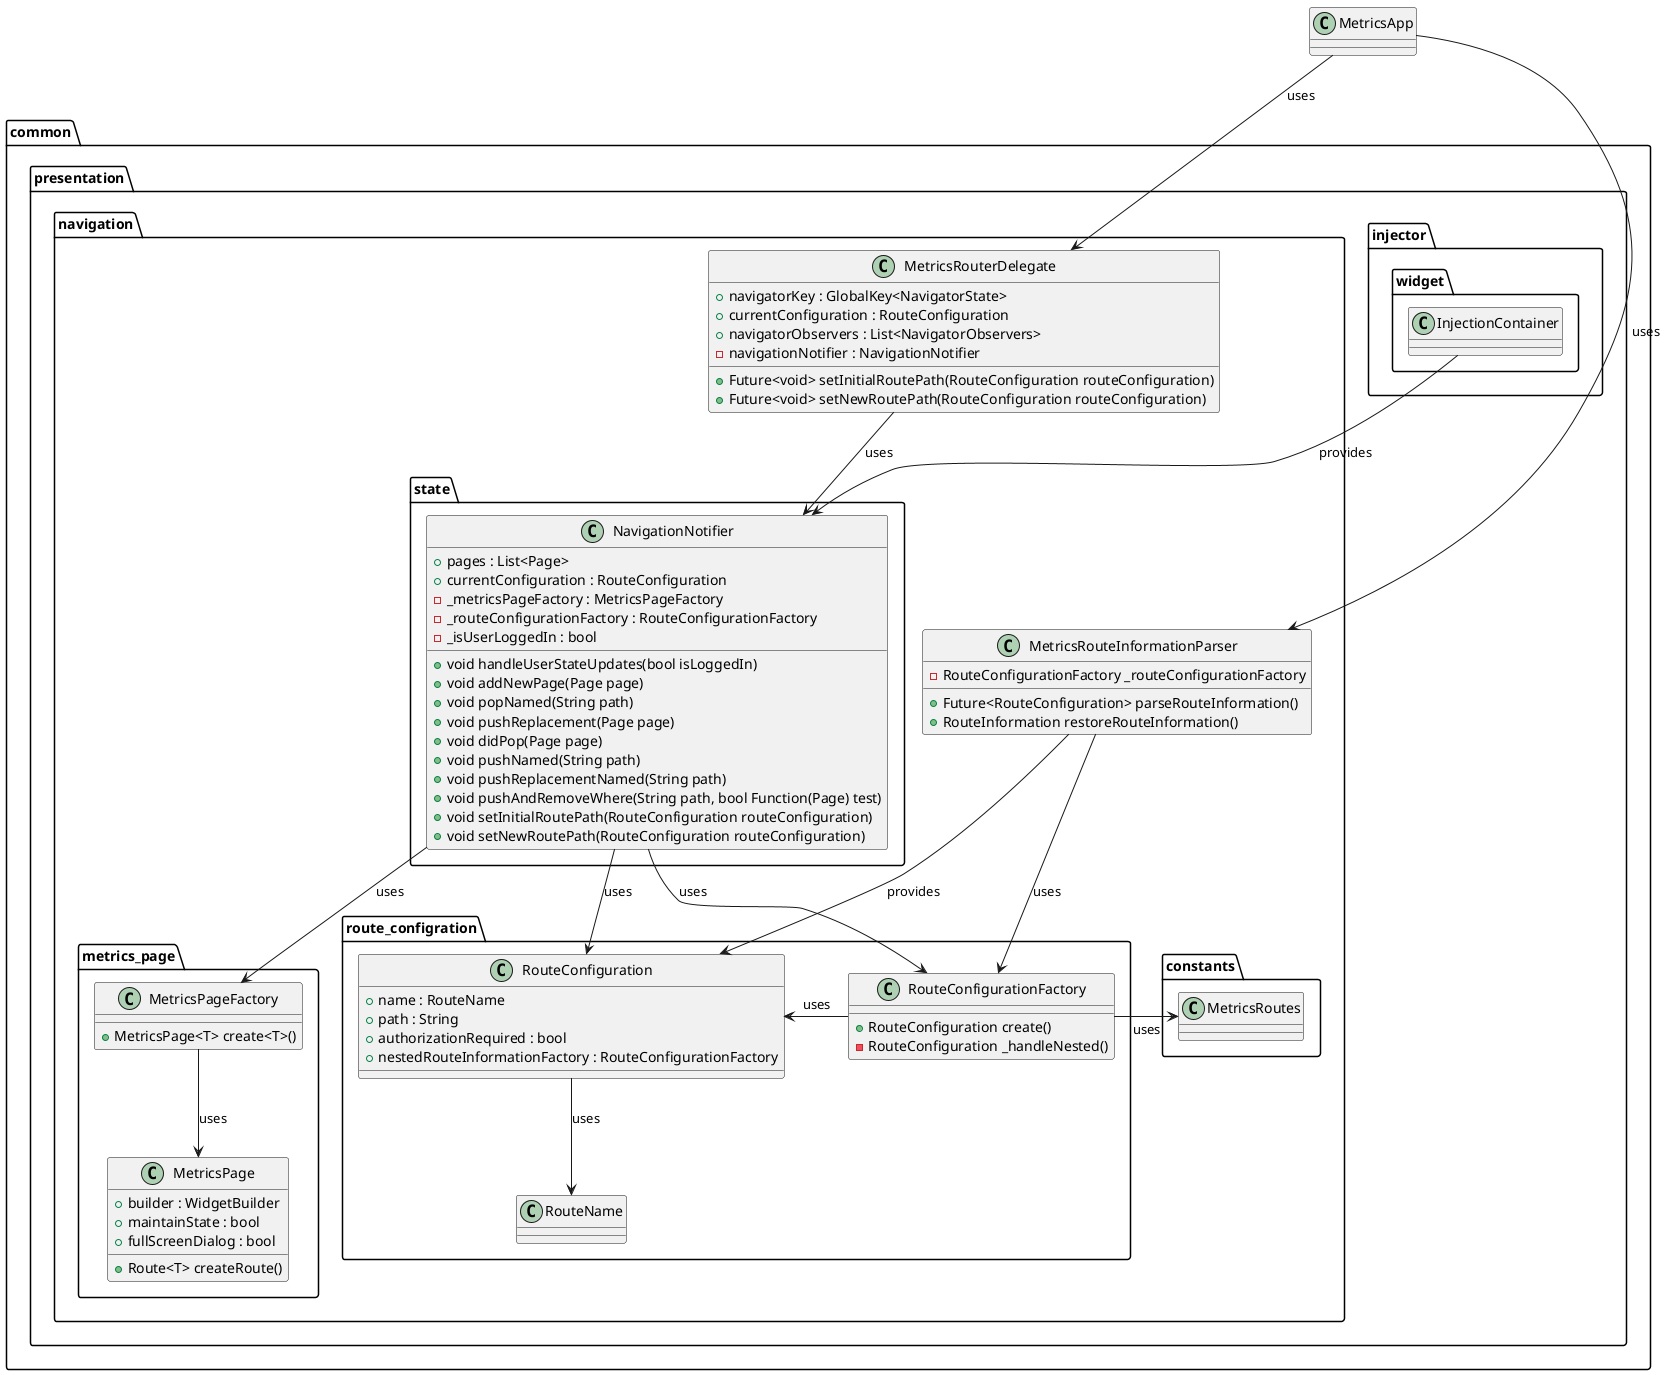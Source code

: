 @startuml navigation_class_diagram

class MetricsApp {}

package common.presentation {

    package injector.widget {
        class InjectionContainer {}
    }

    package navigation {

        package route_configration {
            class RouteName {
            }

            class RouteConfiguration {
                + name : RouteName
                + path : String
                + authorizationRequired : bool
                + nestedRouteInformationFactory : RouteConfigurationFactory
            }

            class RouteConfigurationFactory {
                + RouteConfiguration create()
                - RouteConfiguration _handleNested()
            }
        }
        class MetricsRouteInformationParser {
            - RouteConfigurationFactory _routeConfigurationFactory
            + Future<RouteConfiguration> parseRouteInformation()
            + RouteInformation restoreRouteInformation()
        }
        class MetricsRouterDelegate {
            + navigatorKey : GlobalKey<NavigatorState>
            + currentConfiguration : RouteConfiguration
            + navigatorObservers : List<NavigatorObservers>
            - navigationNotifier : NavigationNotifier
            + Future<void> setInitialRoutePath(RouteConfiguration routeConfiguration)
            + Future<void> setNewRoutePath(RouteConfiguration routeConfiguration)
        }

        package constants {
            class MetricsRoutes {}
        }

        package state {
            class NavigationNotifier {
                + pages : List<Page>
                + currentConfiguration : RouteConfiguration
                - _metricsPageFactory : MetricsPageFactory
                - _routeConfigurationFactory : RouteConfigurationFactory
                - _isUserLoggedIn : bool
                + void handleUserStateUpdates(bool isLoggedIn)
                + void addNewPage(Page page)
                + void popNamed(String path)
                + void pushReplacement(Page page)
                + void didPop(Page page)
                + void pushNamed(String path)
                + void pushReplacementNamed(String path)
                + void pushAndRemoveWhere(String path, bool Function(Page) test)
                + void setInitialRoutePath(RouteConfiguration routeConfiguration)
                + void setNewRoutePath(RouteConfiguration routeConfiguration)
            }
        }


        package metrics_page {
            class MetricsPageFactory {
                + MetricsPage<T> create<T>()
            }

            class MetricsPage {
                + builder : WidgetBuilder
                + maintainState : bool
                + fullScreenDialog : bool
                + Route<T> createRoute()
            }
        }

    }
}

InjectionContainer --> NavigationNotifier : provides

MetricsApp --> MetricsRouteInformationParser :uses
MetricsApp --> MetricsRouterDelegate : uses

MetricsRouteInformationParser --> RouteConfiguration : provides
MetricsRouteInformationParser --> RouteConfigurationFactory : uses

RouteConfiguration --> RouteName : uses

RouteConfigurationFactory -> RouteConfiguration : uses
RouteConfigurationFactory -> MetricsRoutes : uses

MetricsRouterDelegate --> NavigationNotifier : uses

NavigationNotifier --> RouteConfigurationFactory : uses
NavigationNotifier --> RouteConfiguration : uses
NavigationNotifier --> MetricsPageFactory : uses

MetricsPageFactory --> MetricsPage : uses

@enduml
